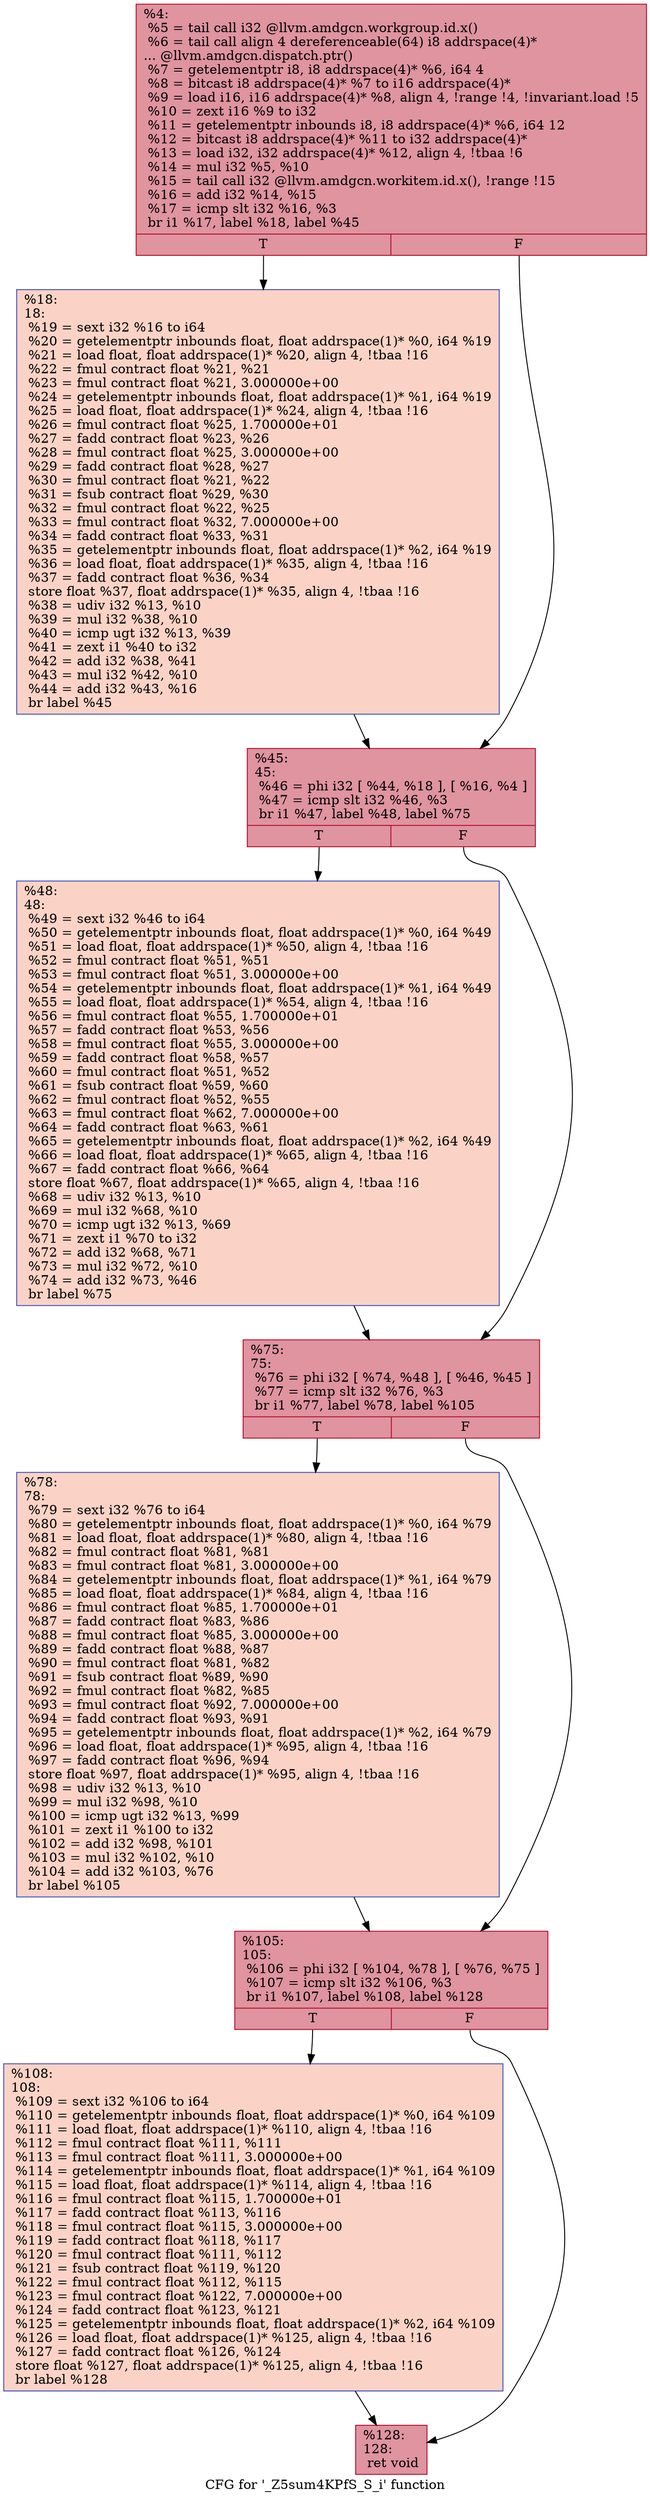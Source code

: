 digraph "CFG for '_Z5sum4KPfS_S_i' function" {
	label="CFG for '_Z5sum4KPfS_S_i' function";

	Node0x496f5b0 [shape=record,color="#b70d28ff", style=filled, fillcolor="#b70d2870",label="{%4:\l  %5 = tail call i32 @llvm.amdgcn.workgroup.id.x()\l  %6 = tail call align 4 dereferenceable(64) i8 addrspace(4)*\l... @llvm.amdgcn.dispatch.ptr()\l  %7 = getelementptr i8, i8 addrspace(4)* %6, i64 4\l  %8 = bitcast i8 addrspace(4)* %7 to i16 addrspace(4)*\l  %9 = load i16, i16 addrspace(4)* %8, align 4, !range !4, !invariant.load !5\l  %10 = zext i16 %9 to i32\l  %11 = getelementptr inbounds i8, i8 addrspace(4)* %6, i64 12\l  %12 = bitcast i8 addrspace(4)* %11 to i32 addrspace(4)*\l  %13 = load i32, i32 addrspace(4)* %12, align 4, !tbaa !6\l  %14 = mul i32 %5, %10\l  %15 = tail call i32 @llvm.amdgcn.workitem.id.x(), !range !15\l  %16 = add i32 %14, %15\l  %17 = icmp slt i32 %16, %3\l  br i1 %17, label %18, label %45\l|{<s0>T|<s1>F}}"];
	Node0x496f5b0:s0 -> Node0x4971840;
	Node0x496f5b0:s1 -> Node0x49718d0;
	Node0x4971840 [shape=record,color="#3d50c3ff", style=filled, fillcolor="#f59c7d70",label="{%18:\l18:                                               \l  %19 = sext i32 %16 to i64\l  %20 = getelementptr inbounds float, float addrspace(1)* %0, i64 %19\l  %21 = load float, float addrspace(1)* %20, align 4, !tbaa !16\l  %22 = fmul contract float %21, %21\l  %23 = fmul contract float %21, 3.000000e+00\l  %24 = getelementptr inbounds float, float addrspace(1)* %1, i64 %19\l  %25 = load float, float addrspace(1)* %24, align 4, !tbaa !16\l  %26 = fmul contract float %25, 1.700000e+01\l  %27 = fadd contract float %23, %26\l  %28 = fmul contract float %25, 3.000000e+00\l  %29 = fadd contract float %28, %27\l  %30 = fmul contract float %21, %22\l  %31 = fsub contract float %29, %30\l  %32 = fmul contract float %22, %25\l  %33 = fmul contract float %32, 7.000000e+00\l  %34 = fadd contract float %33, %31\l  %35 = getelementptr inbounds float, float addrspace(1)* %2, i64 %19\l  %36 = load float, float addrspace(1)* %35, align 4, !tbaa !16\l  %37 = fadd contract float %36, %34\l  store float %37, float addrspace(1)* %35, align 4, !tbaa !16\l  %38 = udiv i32 %13, %10\l  %39 = mul i32 %38, %10\l  %40 = icmp ugt i32 %13, %39\l  %41 = zext i1 %40 to i32\l  %42 = add i32 %38, %41\l  %43 = mul i32 %42, %10\l  %44 = add i32 %43, %16\l  br label %45\l}"];
	Node0x4971840 -> Node0x49718d0;
	Node0x49718d0 [shape=record,color="#b70d28ff", style=filled, fillcolor="#b70d2870",label="{%45:\l45:                                               \l  %46 = phi i32 [ %44, %18 ], [ %16, %4 ]\l  %47 = icmp slt i32 %46, %3\l  br i1 %47, label %48, label %75\l|{<s0>T|<s1>F}}"];
	Node0x49718d0:s0 -> Node0x4973da0;
	Node0x49718d0:s1 -> Node0x4973df0;
	Node0x4973da0 [shape=record,color="#3d50c3ff", style=filled, fillcolor="#f59c7d70",label="{%48:\l48:                                               \l  %49 = sext i32 %46 to i64\l  %50 = getelementptr inbounds float, float addrspace(1)* %0, i64 %49\l  %51 = load float, float addrspace(1)* %50, align 4, !tbaa !16\l  %52 = fmul contract float %51, %51\l  %53 = fmul contract float %51, 3.000000e+00\l  %54 = getelementptr inbounds float, float addrspace(1)* %1, i64 %49\l  %55 = load float, float addrspace(1)* %54, align 4, !tbaa !16\l  %56 = fmul contract float %55, 1.700000e+01\l  %57 = fadd contract float %53, %56\l  %58 = fmul contract float %55, 3.000000e+00\l  %59 = fadd contract float %58, %57\l  %60 = fmul contract float %51, %52\l  %61 = fsub contract float %59, %60\l  %62 = fmul contract float %52, %55\l  %63 = fmul contract float %62, 7.000000e+00\l  %64 = fadd contract float %63, %61\l  %65 = getelementptr inbounds float, float addrspace(1)* %2, i64 %49\l  %66 = load float, float addrspace(1)* %65, align 4, !tbaa !16\l  %67 = fadd contract float %66, %64\l  store float %67, float addrspace(1)* %65, align 4, !tbaa !16\l  %68 = udiv i32 %13, %10\l  %69 = mul i32 %68, %10\l  %70 = icmp ugt i32 %13, %69\l  %71 = zext i1 %70 to i32\l  %72 = add i32 %68, %71\l  %73 = mul i32 %72, %10\l  %74 = add i32 %73, %46\l  br label %75\l}"];
	Node0x4973da0 -> Node0x4973df0;
	Node0x4973df0 [shape=record,color="#b70d28ff", style=filled, fillcolor="#b70d2870",label="{%75:\l75:                                               \l  %76 = phi i32 [ %74, %48 ], [ %46, %45 ]\l  %77 = icmp slt i32 %76, %3\l  br i1 %77, label %78, label %105\l|{<s0>T|<s1>F}}"];
	Node0x4973df0:s0 -> Node0x4975160;
	Node0x4973df0:s1 -> Node0x49751b0;
	Node0x4975160 [shape=record,color="#3d50c3ff", style=filled, fillcolor="#f59c7d70",label="{%78:\l78:                                               \l  %79 = sext i32 %76 to i64\l  %80 = getelementptr inbounds float, float addrspace(1)* %0, i64 %79\l  %81 = load float, float addrspace(1)* %80, align 4, !tbaa !16\l  %82 = fmul contract float %81, %81\l  %83 = fmul contract float %81, 3.000000e+00\l  %84 = getelementptr inbounds float, float addrspace(1)* %1, i64 %79\l  %85 = load float, float addrspace(1)* %84, align 4, !tbaa !16\l  %86 = fmul contract float %85, 1.700000e+01\l  %87 = fadd contract float %83, %86\l  %88 = fmul contract float %85, 3.000000e+00\l  %89 = fadd contract float %88, %87\l  %90 = fmul contract float %81, %82\l  %91 = fsub contract float %89, %90\l  %92 = fmul contract float %82, %85\l  %93 = fmul contract float %92, 7.000000e+00\l  %94 = fadd contract float %93, %91\l  %95 = getelementptr inbounds float, float addrspace(1)* %2, i64 %79\l  %96 = load float, float addrspace(1)* %95, align 4, !tbaa !16\l  %97 = fadd contract float %96, %94\l  store float %97, float addrspace(1)* %95, align 4, !tbaa !16\l  %98 = udiv i32 %13, %10\l  %99 = mul i32 %98, %10\l  %100 = icmp ugt i32 %13, %99\l  %101 = zext i1 %100 to i32\l  %102 = add i32 %98, %101\l  %103 = mul i32 %102, %10\l  %104 = add i32 %103, %76\l  br label %105\l}"];
	Node0x4975160 -> Node0x49751b0;
	Node0x49751b0 [shape=record,color="#b70d28ff", style=filled, fillcolor="#b70d2870",label="{%105:\l105:                                              \l  %106 = phi i32 [ %104, %78 ], [ %76, %75 ]\l  %107 = icmp slt i32 %106, %3\l  br i1 %107, label %108, label %128\l|{<s0>T|<s1>F}}"];
	Node0x49751b0:s0 -> Node0x4976320;
	Node0x49751b0:s1 -> Node0x4976370;
	Node0x4976320 [shape=record,color="#3d50c3ff", style=filled, fillcolor="#f59c7d70",label="{%108:\l108:                                              \l  %109 = sext i32 %106 to i64\l  %110 = getelementptr inbounds float, float addrspace(1)* %0, i64 %109\l  %111 = load float, float addrspace(1)* %110, align 4, !tbaa !16\l  %112 = fmul contract float %111, %111\l  %113 = fmul contract float %111, 3.000000e+00\l  %114 = getelementptr inbounds float, float addrspace(1)* %1, i64 %109\l  %115 = load float, float addrspace(1)* %114, align 4, !tbaa !16\l  %116 = fmul contract float %115, 1.700000e+01\l  %117 = fadd contract float %113, %116\l  %118 = fmul contract float %115, 3.000000e+00\l  %119 = fadd contract float %118, %117\l  %120 = fmul contract float %111, %112\l  %121 = fsub contract float %119, %120\l  %122 = fmul contract float %112, %115\l  %123 = fmul contract float %122, 7.000000e+00\l  %124 = fadd contract float %123, %121\l  %125 = getelementptr inbounds float, float addrspace(1)* %2, i64 %109\l  %126 = load float, float addrspace(1)* %125, align 4, !tbaa !16\l  %127 = fadd contract float %126, %124\l  store float %127, float addrspace(1)* %125, align 4, !tbaa !16\l  br label %128\l}"];
	Node0x4976320 -> Node0x4976370;
	Node0x4976370 [shape=record,color="#b70d28ff", style=filled, fillcolor="#b70d2870",label="{%128:\l128:                                              \l  ret void\l}"];
}
